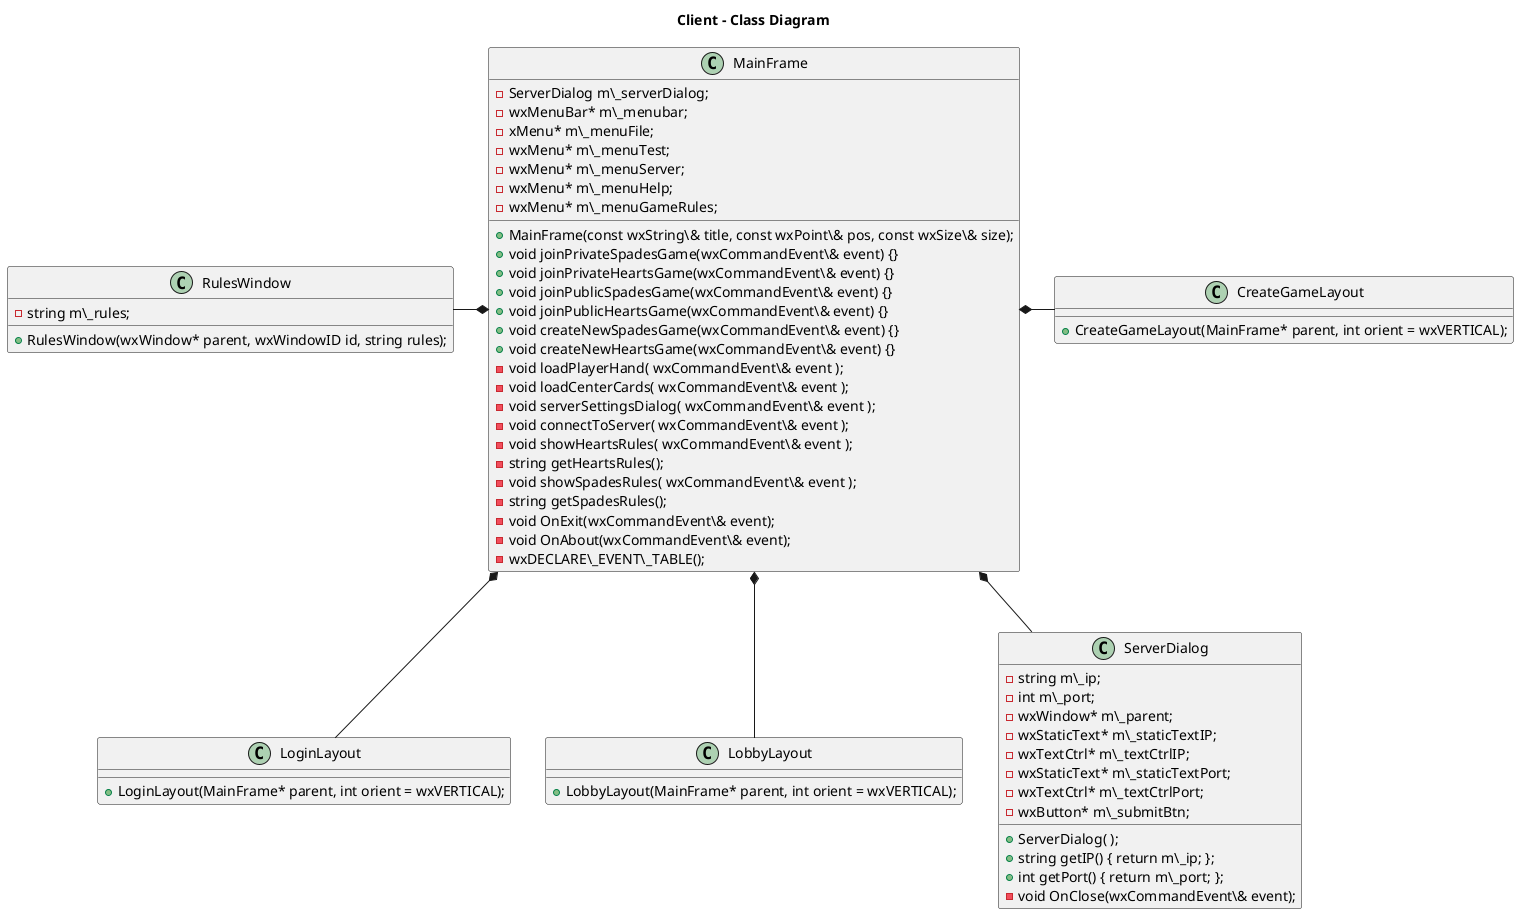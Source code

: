 @startuml

title Client - Class Diagram


class MainFrame {
 +MainFrame(const wxString\& title, const wxPoint\& pos, const wxSize\& size);
+void joinPrivateSpadesGame(wxCommandEvent\& event) {}
+void joinPrivateHeartsGame(wxCommandEvent\& event) {}
+void joinPublicSpadesGame(wxCommandEvent\& event) {}
+void joinPublicHeartsGame(wxCommandEvent\& event) {}
+void createNewSpadesGame(wxCommandEvent\& event) {}
+void createNewHeartsGame(wxCommandEvent\& event) {}

-ServerDialog m\_serverDialog;
-wxMenuBar* m\_menubar;
 -xMenu* m\_menuFile;
 -wxMenu* m\_menuTest;
 -wxMenu* m\_menuServer;
 -wxMenu* m\_menuHelp;
 -wxMenu* m\_menuGameRules;
 -void loadPlayerHand( wxCommandEvent\& event );
 -void loadCenterCards( wxCommandEvent\& event );
 -void serverSettingsDialog( wxCommandEvent\& event );
 -void connectToServer( wxCommandEvent\& event );
 -void showHeartsRules( wxCommandEvent\& event );
 -string getHeartsRules();
 -void showSpadesRules( wxCommandEvent\& event );
 -string getSpadesRules();
 -void OnExit(wxCommandEvent\& event);
 -void OnAbout(wxCommandEvent\& event);
 -wxDECLARE\_EVENT\_TABLE();
}
class RulesWindow {
 +RulesWindow(wxWindow* parent, wxWindowID id, string rules);
 -string m\_rules;
}

class LoginLayout {
  +LoginLayout(MainFrame* parent, int orient = wxVERTICAL);
}

class LobbyLayout {
  +LobbyLayout(MainFrame* parent, int orient = wxVERTICAL);
}

class CreateGameLayout {
  +CreateGameLayout(MainFrame* parent, int orient = wxVERTICAL);
}

class ServerDialog {
+ServerDialog( );
+string getIP() { return m\_ip; };
+int getPort() { return m\_port; };

-string m\_ip;
-int m\_port;
-wxWindow* m\_parent;
-wxStaticText* m\_staticTextIP;
-wxTextCtrl* m\_textCtrlIP;
-wxStaticText* m\_staticTextPort;
-wxTextCtrl* m\_textCtrlPort;
-wxButton* m\_submitBtn;
-void OnClose(wxCommandEvent\& event);
}

MainFrame *--left- RulesWindow
MainFrame *-- LobbyLayout
MainFrame *-- LoginLayout
MainFrame *--right- CreateGameLayout
MainFrame *-- ServerDialog
@enduml
